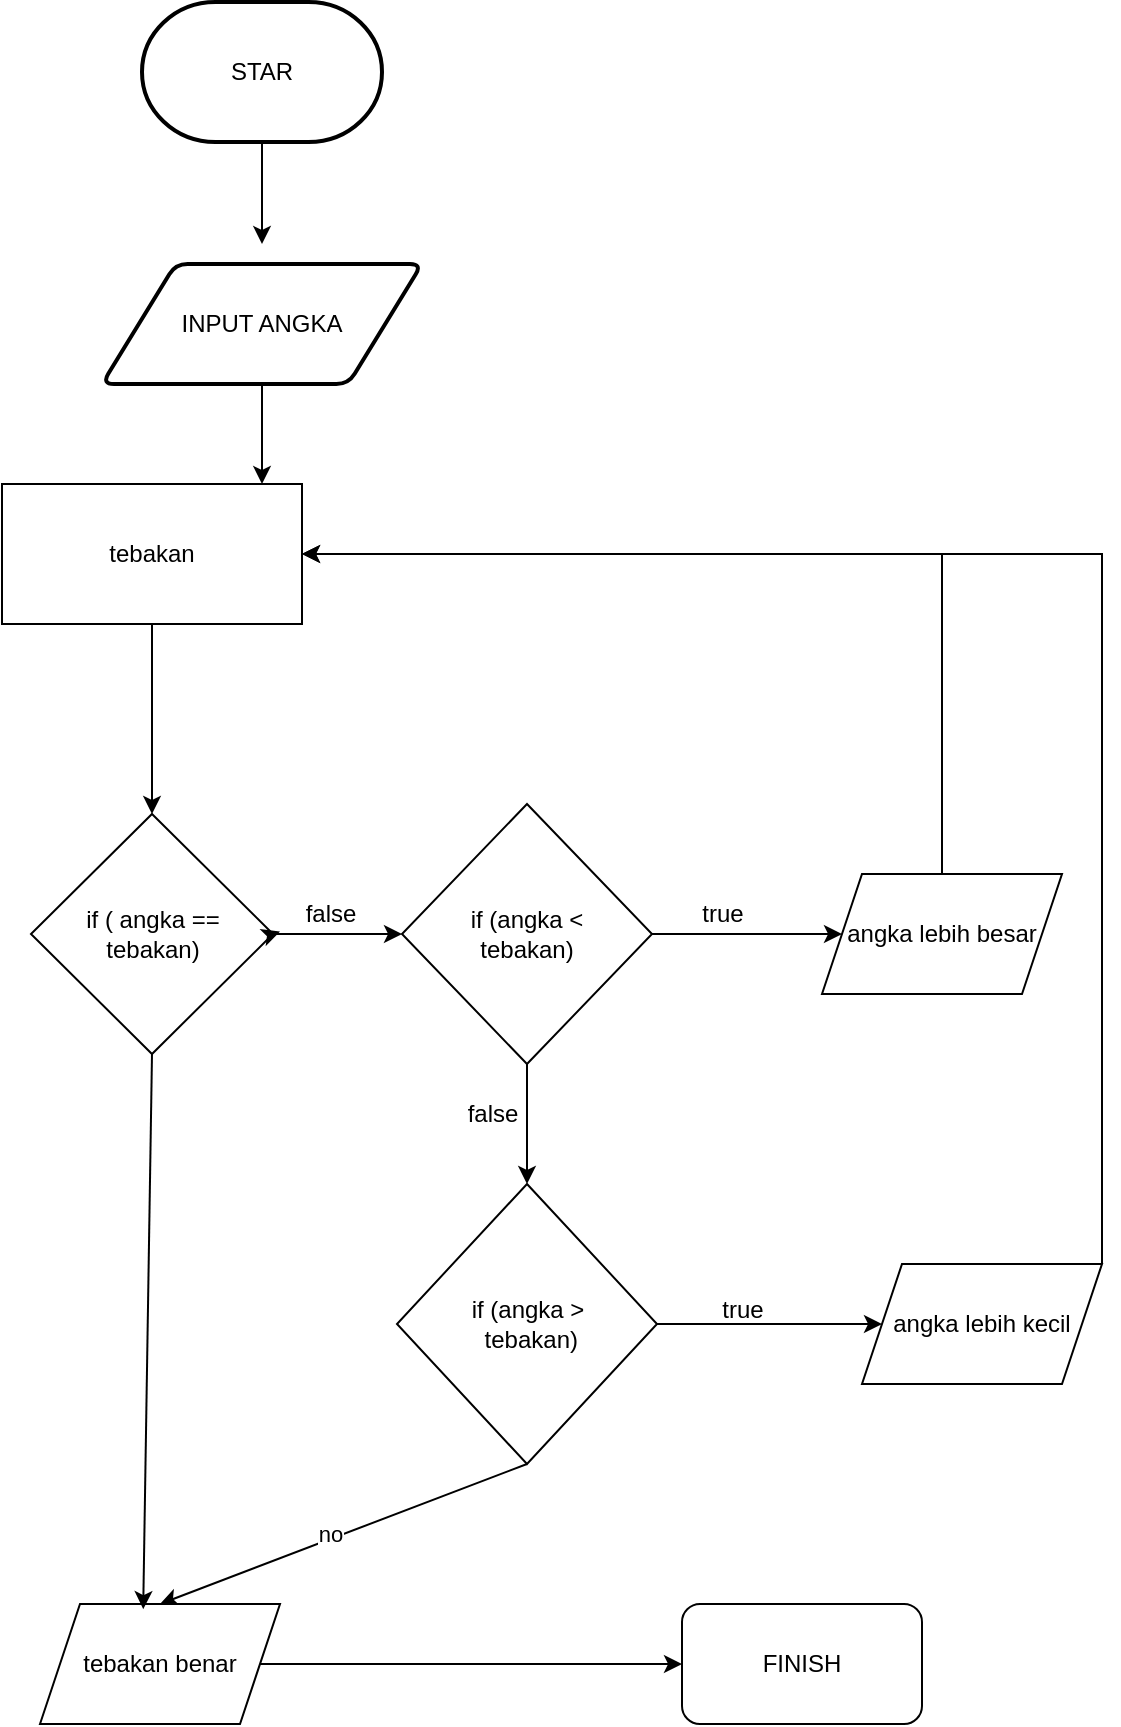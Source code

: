 <mxfile version="22.0.2" type="github">
  <diagram name="Halaman-1" id="wWgC_L2xt52FCFAMcxet">
    <mxGraphModel dx="1467" dy="730" grid="1" gridSize="10" guides="1" tooltips="1" connect="1" arrows="1" fold="1" page="1" pageScale="1" pageWidth="827" pageHeight="1169" math="0" shadow="0">
      <root>
        <mxCell id="0" />
        <mxCell id="1" parent="0" />
        <mxCell id="q7TV6VjlinrReMCHrua3-7" style="edgeStyle=none;rounded=0;orthogonalLoop=1;jettySize=auto;html=1;exitX=0.5;exitY=1;exitDx=0;exitDy=0;exitPerimeter=0;" parent="1" source="q7TV6VjlinrReMCHrua3-4" edge="1">
          <mxGeometry relative="1" as="geometry">
            <mxPoint x="380" y="180" as="targetPoint" />
          </mxGeometry>
        </mxCell>
        <mxCell id="q7TV6VjlinrReMCHrua3-4" value="STAR" style="strokeWidth=2;html=1;shape=mxgraph.flowchart.terminator;whiteSpace=wrap;" parent="1" vertex="1">
          <mxGeometry x="320" y="59" width="120" height="70" as="geometry" />
        </mxCell>
        <mxCell id="q7TV6VjlinrReMCHrua3-8" style="edgeStyle=none;rounded=0;orthogonalLoop=1;jettySize=auto;html=1;exitX=0.5;exitY=1;exitDx=0;exitDy=0;" parent="1" source="q7TV6VjlinrReMCHrua3-5" edge="1">
          <mxGeometry relative="1" as="geometry">
            <mxPoint x="380" y="300" as="targetPoint" />
          </mxGeometry>
        </mxCell>
        <mxCell id="q7TV6VjlinrReMCHrua3-5" value="INPUT ANGKA" style="shape=parallelogram;html=1;strokeWidth=2;perimeter=parallelogramPerimeter;whiteSpace=wrap;rounded=1;arcSize=12;size=0.23;" parent="1" vertex="1">
          <mxGeometry x="300" y="190" width="160" height="60" as="geometry" />
        </mxCell>
        <mxCell id="q7TV6VjlinrReMCHrua3-12" style="edgeStyle=none;rounded=0;orthogonalLoop=1;jettySize=auto;html=1;exitX=0.5;exitY=1;exitDx=0;exitDy=0;entryX=0.5;entryY=0;entryDx=0;entryDy=0;" parent="1" source="q7TV6VjlinrReMCHrua3-6" target="q7TV6VjlinrReMCHrua3-18" edge="1">
          <mxGeometry relative="1" as="geometry">
            <mxPoint x="380" y="450" as="targetPoint" />
          </mxGeometry>
        </mxCell>
        <mxCell id="q7TV6VjlinrReMCHrua3-6" value="tebakan" style="rounded=0;whiteSpace=wrap;html=1;" parent="1" vertex="1">
          <mxGeometry x="250" y="300" width="150" height="70" as="geometry" />
        </mxCell>
        <mxCell id="q7TV6VjlinrReMCHrua3-37" style="edgeStyle=none;rounded=0;orthogonalLoop=1;jettySize=auto;html=1;exitX=1;exitY=0.5;exitDx=0;exitDy=0;" parent="1" source="q7TV6VjlinrReMCHrua3-9" target="q7TV6VjlinrReMCHrua3-17" edge="1">
          <mxGeometry relative="1" as="geometry" />
        </mxCell>
        <mxCell id="q7TV6VjlinrReMCHrua3-43" style="edgeStyle=none;rounded=0;orthogonalLoop=1;jettySize=auto;html=1;exitX=0.5;exitY=1;exitDx=0;exitDy=0;entryX=0.5;entryY=0;entryDx=0;entryDy=0;" parent="1" source="q7TV6VjlinrReMCHrua3-9" target="q7TV6VjlinrReMCHrua3-23" edge="1">
          <mxGeometry relative="1" as="geometry" />
        </mxCell>
        <mxCell id="q7TV6VjlinrReMCHrua3-44" value="no" style="edgeLabel;html=1;align=center;verticalAlign=middle;resizable=0;points=[];" parent="q7TV6VjlinrReMCHrua3-43" vertex="1" connectable="0">
          <mxGeometry x="0.058" y="-2" relative="1" as="geometry">
            <mxPoint x="-1" as="offset" />
          </mxGeometry>
        </mxCell>
        <mxCell id="q7TV6VjlinrReMCHrua3-9" value="if (angka &amp;gt;&lt;br&gt;&amp;nbsp;tebakan)" style="rhombus;whiteSpace=wrap;html=1;" parent="1" vertex="1">
          <mxGeometry x="447.5" y="650" width="130" height="140" as="geometry" />
        </mxCell>
        <mxCell id="q7TV6VjlinrReMCHrua3-34" style="edgeStyle=none;rounded=0;orthogonalLoop=1;jettySize=auto;html=1;exitX=0.5;exitY=1;exitDx=0;exitDy=0;entryX=0.5;entryY=0;entryDx=0;entryDy=0;" parent="1" source="q7TV6VjlinrReMCHrua3-11" target="q7TV6VjlinrReMCHrua3-9" edge="1">
          <mxGeometry relative="1" as="geometry">
            <mxPoint x="513" y="680" as="targetPoint" />
          </mxGeometry>
        </mxCell>
        <mxCell id="q7TV6VjlinrReMCHrua3-36" style="edgeStyle=none;rounded=0;orthogonalLoop=1;jettySize=auto;html=1;exitX=1;exitY=0.5;exitDx=0;exitDy=0;entryX=0;entryY=0.5;entryDx=0;entryDy=0;" parent="1" source="q7TV6VjlinrReMCHrua3-11" target="q7TV6VjlinrReMCHrua3-21" edge="1">
          <mxGeometry relative="1" as="geometry" />
        </mxCell>
        <mxCell id="q7TV6VjlinrReMCHrua3-11" value="if (angka &amp;lt; &lt;br&gt;tebakan)" style="rhombus;whiteSpace=wrap;html=1;" parent="1" vertex="1">
          <mxGeometry x="450" y="460" width="125" height="130" as="geometry" />
        </mxCell>
        <mxCell id="q7TV6VjlinrReMCHrua3-40" style="edgeStyle=none;rounded=0;orthogonalLoop=1;jettySize=auto;html=1;exitX=1;exitY=0;exitDx=0;exitDy=0;entryX=1;entryY=0.5;entryDx=0;entryDy=0;" parent="1" source="q7TV6VjlinrReMCHrua3-17" target="q7TV6VjlinrReMCHrua3-6" edge="1">
          <mxGeometry relative="1" as="geometry">
            <Array as="points">
              <mxPoint x="800" y="335" />
            </Array>
          </mxGeometry>
        </mxCell>
        <mxCell id="q7TV6VjlinrReMCHrua3-17" value="angka lebih kecil" style="shape=parallelogram;perimeter=parallelogramPerimeter;whiteSpace=wrap;html=1;fixedSize=1;" parent="1" vertex="1">
          <mxGeometry x="680" y="690" width="120" height="60" as="geometry" />
        </mxCell>
        <mxCell id="q7TV6VjlinrReMCHrua3-35" style="edgeStyle=none;rounded=0;orthogonalLoop=1;jettySize=auto;html=1;exitX=1;exitY=0.5;exitDx=0;exitDy=0;entryX=0;entryY=0.5;entryDx=0;entryDy=0;" parent="1" source="q7TV6VjlinrReMCHrua3-18" target="q7TV6VjlinrReMCHrua3-11" edge="1">
          <mxGeometry relative="1" as="geometry" />
        </mxCell>
        <mxCell id="q7TV6VjlinrReMCHrua3-18" value="if ( angka ==&lt;br&gt;tebakan)" style="rhombus;whiteSpace=wrap;html=1;" parent="1" vertex="1">
          <mxGeometry x="264.5" y="465" width="121" height="120" as="geometry" />
        </mxCell>
        <mxCell id="q7TV6VjlinrReMCHrua3-39" style="edgeStyle=none;rounded=0;orthogonalLoop=1;jettySize=auto;html=1;exitX=0.5;exitY=0;exitDx=0;exitDy=0;entryX=1;entryY=0.5;entryDx=0;entryDy=0;" parent="1" source="q7TV6VjlinrReMCHrua3-21" target="q7TV6VjlinrReMCHrua3-6" edge="1">
          <mxGeometry relative="1" as="geometry">
            <Array as="points">
              <mxPoint x="720" y="335" />
            </Array>
          </mxGeometry>
        </mxCell>
        <mxCell id="q7TV6VjlinrReMCHrua3-21" value="angka lebih besar" style="shape=parallelogram;perimeter=parallelogramPerimeter;whiteSpace=wrap;html=1;fixedSize=1;" parent="1" vertex="1">
          <mxGeometry x="660" y="495" width="120" height="60" as="geometry" />
        </mxCell>
        <mxCell id="q7TV6VjlinrReMCHrua3-22" value="true" style="text;html=1;align=center;verticalAlign=middle;resizable=0;points=[];autosize=1;strokeColor=none;fillColor=none;" parent="1" vertex="1">
          <mxGeometry x="590" y="500" width="40" height="30" as="geometry" />
        </mxCell>
        <mxCell id="q7TV6VjlinrReMCHrua3-29" style="edgeStyle=none;rounded=0;orthogonalLoop=1;jettySize=auto;html=1;exitX=1;exitY=0.5;exitDx=0;exitDy=0;entryX=0;entryY=0.5;entryDx=0;entryDy=0;" parent="1" source="q7TV6VjlinrReMCHrua3-23" target="q7TV6VjlinrReMCHrua3-25" edge="1">
          <mxGeometry relative="1" as="geometry" />
        </mxCell>
        <mxCell id="q7TV6VjlinrReMCHrua3-23" value="tebakan benar" style="shape=parallelogram;perimeter=parallelogramPerimeter;whiteSpace=wrap;html=1;fixedSize=1;" parent="1" vertex="1">
          <mxGeometry x="269" y="860" width="120" height="60" as="geometry" />
        </mxCell>
        <mxCell id="q7TV6VjlinrReMCHrua3-25" value="FINISH" style="rounded=1;whiteSpace=wrap;html=1;" parent="1" vertex="1">
          <mxGeometry x="590" y="860" width="120" height="60" as="geometry" />
        </mxCell>
        <mxCell id="q7TV6VjlinrReMCHrua3-31" value="false" style="text;html=1;align=center;verticalAlign=middle;resizable=0;points=[];autosize=1;strokeColor=none;fillColor=none;" parent="1" vertex="1">
          <mxGeometry x="470" y="600" width="50" height="30" as="geometry" />
        </mxCell>
        <mxCell id="q7TV6VjlinrReMCHrua3-33" value="" style="edgeStyle=none;rounded=0;orthogonalLoop=1;jettySize=auto;html=1;exitX=1;exitY=0.5;exitDx=0;exitDy=0;" parent="1" source="q7TV6VjlinrReMCHrua3-18" target="q7TV6VjlinrReMCHrua3-19" edge="1">
          <mxGeometry relative="1" as="geometry">
            <mxPoint x="450" y="525" as="targetPoint" />
            <mxPoint x="386" y="525" as="sourcePoint" />
          </mxGeometry>
        </mxCell>
        <mxCell id="q7TV6VjlinrReMCHrua3-19" value="false" style="text;html=1;align=center;verticalAlign=middle;resizable=0;points=[];autosize=1;strokeColor=none;fillColor=none;" parent="1" vertex="1">
          <mxGeometry x="389" y="500" width="50" height="30" as="geometry" />
        </mxCell>
        <mxCell id="q7TV6VjlinrReMCHrua3-38" value="true" style="text;html=1;align=center;verticalAlign=middle;resizable=0;points=[];autosize=1;strokeColor=none;fillColor=none;" parent="1" vertex="1">
          <mxGeometry x="600" y="698" width="40" height="30" as="geometry" />
        </mxCell>
        <mxCell id="q7TV6VjlinrReMCHrua3-42" style="edgeStyle=none;rounded=0;orthogonalLoop=1;jettySize=auto;html=1;exitX=0.5;exitY=1;exitDx=0;exitDy=0;entryX=0.43;entryY=0.043;entryDx=0;entryDy=0;entryPerimeter=0;" parent="1" source="q7TV6VjlinrReMCHrua3-18" target="q7TV6VjlinrReMCHrua3-23" edge="1">
          <mxGeometry relative="1" as="geometry" />
        </mxCell>
      </root>
    </mxGraphModel>
  </diagram>
</mxfile>
